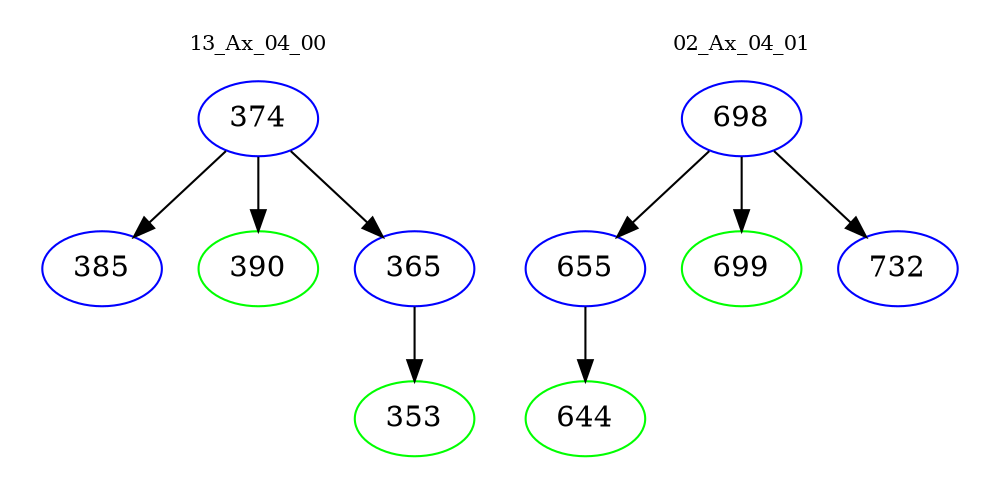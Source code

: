 digraph{
subgraph cluster_0 {
color = white
label = "13_Ax_04_00";
fontsize=10;
T0_374 [label="374", color="blue"]
T0_374 -> T0_385 [color="black"]
T0_385 [label="385", color="blue"]
T0_374 -> T0_390 [color="black"]
T0_390 [label="390", color="green"]
T0_374 -> T0_365 [color="black"]
T0_365 [label="365", color="blue"]
T0_365 -> T0_353 [color="black"]
T0_353 [label="353", color="green"]
}
subgraph cluster_1 {
color = white
label = "02_Ax_04_01";
fontsize=10;
T1_698 [label="698", color="blue"]
T1_698 -> T1_655 [color="black"]
T1_655 [label="655", color="blue"]
T1_655 -> T1_644 [color="black"]
T1_644 [label="644", color="green"]
T1_698 -> T1_699 [color="black"]
T1_699 [label="699", color="green"]
T1_698 -> T1_732 [color="black"]
T1_732 [label="732", color="blue"]
}
}
